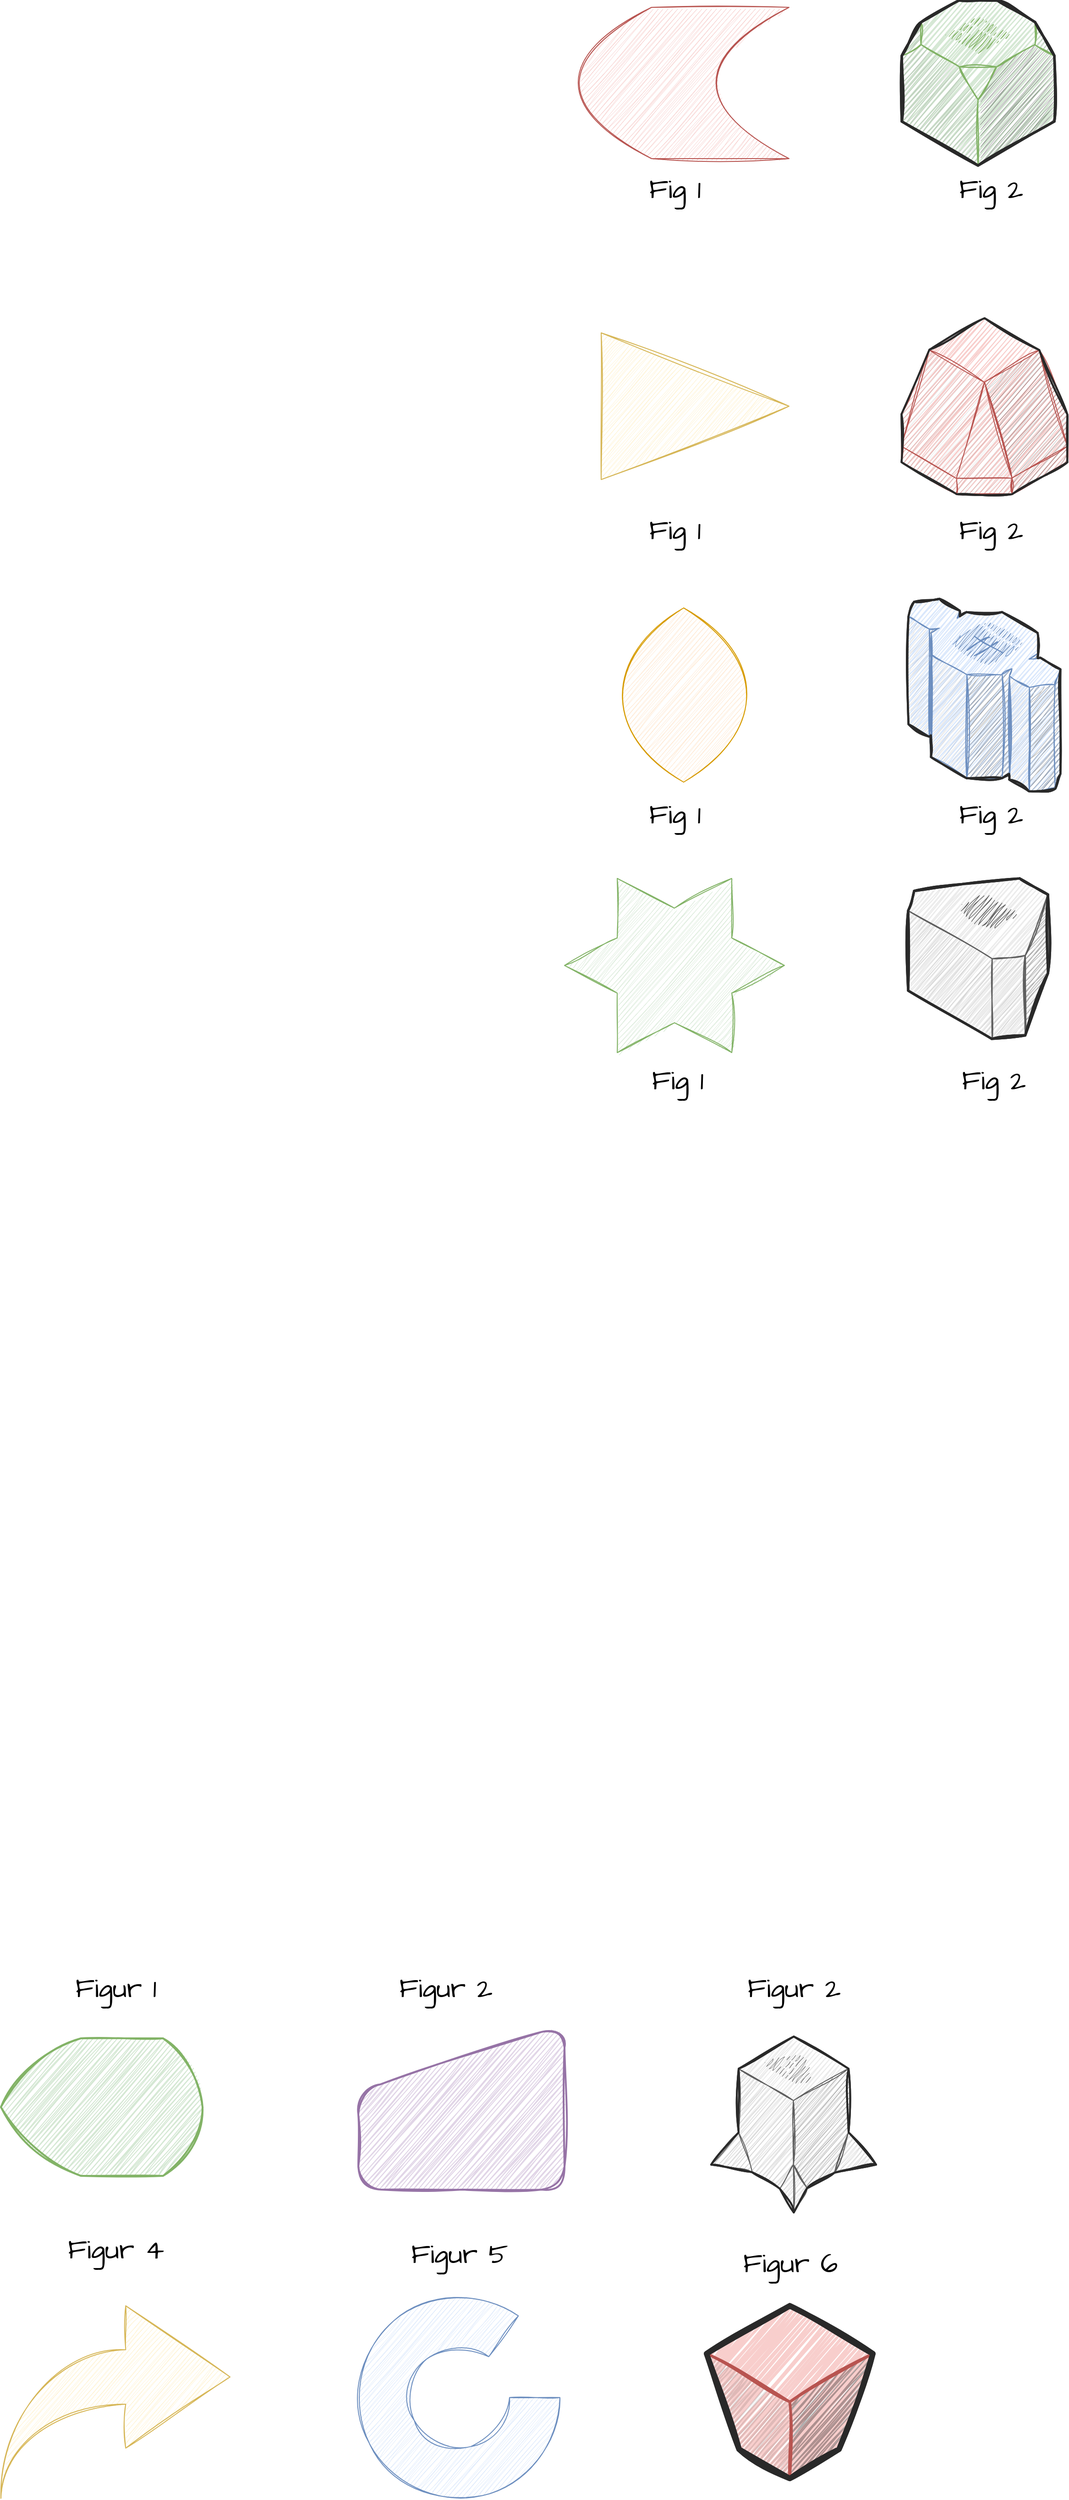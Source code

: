 <mxfile version="24.0.7" type="github">
  <diagram name="Page-1" id="dRB1ol5z7apqpLcJG9-d">
    <mxGraphModel dx="2968" dy="-664" grid="1" gridSize="10" guides="1" tooltips="1" connect="1" arrows="1" fold="1" page="1" pageScale="1" pageWidth="1169" pageHeight="1654" math="0" shadow="0">
      <root>
        <mxCell id="0" />
        <mxCell id="1" parent="0" />
        <mxCell id="vY0MrAUsdMieRHSW__W9-2" value="" style="shape=dataStorage;whiteSpace=wrap;html=1;fixedSize=1;sketch=1;hachureGap=4;jiggle=2;curveFitting=1;fontFamily=Architects Daughter;fontSource=https%3A%2F%2Ffonts.googleapis.com%2Fcss%3Ffamily%3DArchitects%2BDaughter;size=80;fillColor=#f8cecc;strokeColor=#b85450;" vertex="1" parent="1">
          <mxGeometry x="320" y="1715" width="230" height="165" as="geometry" />
        </mxCell>
        <mxCell id="vY0MrAUsdMieRHSW__W9-3" value="Fig 1" style="text;html=1;align=center;verticalAlign=middle;resizable=0;points=[];autosize=1;strokeColor=none;fillColor=none;fontFamily=Architects Daughter;fontSource=https%3A%2F%2Ffonts.googleapis.com%2Fcss%3Ffamily%3DArchitects%2BDaughter;fontSize=30;" vertex="1" parent="1">
          <mxGeometry x="385" y="1888" width="80" height="50" as="geometry" />
        </mxCell>
        <mxCell id="vY0MrAUsdMieRHSW__W9-4" value="Fig 2" style="text;html=1;align=center;verticalAlign=middle;resizable=0;points=[];autosize=1;strokeColor=none;fillColor=none;fontFamily=Architects Daughter;fontSource=https%3A%2F%2Ffonts.googleapis.com%2Fcss%3Ffamily%3DArchitects%2BDaughter;fontSize=30;" vertex="1" parent="1">
          <mxGeometry x="725" y="1888" width="90" height="50" as="geometry" />
        </mxCell>
        <mxCell id="vY0MrAUsdMieRHSW__W9-5" value="" style="triangle;whiteSpace=wrap;html=1;sketch=1;hachureGap=4;jiggle=2;curveFitting=1;fontFamily=Architects Daughter;fontSource=https%3A%2F%2Ffonts.googleapis.com%2Fcss%3Ffamily%3DArchitects%2BDaughter;fillColor=#fff2cc;strokeColor=#d6b656;" vertex="1" parent="1">
          <mxGeometry x="345" y="2070" width="205" height="160" as="geometry" />
        </mxCell>
        <mxCell id="vY0MrAUsdMieRHSW__W9-7" value="Fig 1" style="text;html=1;align=center;verticalAlign=middle;resizable=0;points=[];autosize=1;strokeColor=none;fillColor=none;fontFamily=Architects Daughter;fontSource=https%3A%2F%2Ffonts.googleapis.com%2Fcss%3Ffamily%3DArchitects%2BDaughter;fontSize=30;" vertex="1" parent="1">
          <mxGeometry x="385" y="2260" width="80" height="50" as="geometry" />
        </mxCell>
        <mxCell id="vY0MrAUsdMieRHSW__W9-8" value="Fig 2" style="text;html=1;align=center;verticalAlign=middle;resizable=0;points=[];autosize=1;strokeColor=none;fillColor=none;fontFamily=Architects Daughter;fontSource=https%3A%2F%2Ffonts.googleapis.com%2Fcss%3Ffamily%3DArchitects%2BDaughter;fontSize=30;" vertex="1" parent="1">
          <mxGeometry x="725" y="2260" width="90" height="50" as="geometry" />
        </mxCell>
        <mxCell id="vY0MrAUsdMieRHSW__W9-11" value="Fig 1" style="text;html=1;align=center;verticalAlign=middle;resizable=0;points=[];autosize=1;strokeColor=none;fillColor=none;fontFamily=Architects Daughter;fontSource=https%3A%2F%2Ffonts.googleapis.com%2Fcss%3Ffamily%3DArchitects%2BDaughter;fontSize=30;" vertex="1" parent="1">
          <mxGeometry x="385" y="2570" width="80" height="50" as="geometry" />
        </mxCell>
        <mxCell id="vY0MrAUsdMieRHSW__W9-12" value="Fig 2" style="text;html=1;align=center;verticalAlign=middle;resizable=0;points=[];autosize=1;strokeColor=none;fillColor=none;fontFamily=Architects Daughter;fontSource=https%3A%2F%2Ffonts.googleapis.com%2Fcss%3Ffamily%3DArchitects%2BDaughter;fontSize=30;" vertex="1" parent="1">
          <mxGeometry x="725" y="2570" width="90" height="50" as="geometry" />
        </mxCell>
        <mxCell id="vY0MrAUsdMieRHSW__W9-14" value="" style="whiteSpace=wrap;html=1;shape=mxgraph.basic.pointed_oval;sketch=1;hachureGap=4;jiggle=2;curveFitting=1;fontFamily=Architects Daughter;fontSource=https%3A%2F%2Ffonts.googleapis.com%2Fcss%3Ffamily%3DArchitects%2BDaughter;fillColor=#ffe6cc;strokeColor=#d79b00;" vertex="1" parent="1">
          <mxGeometry x="345" y="2370" width="180" height="190" as="geometry" />
        </mxCell>
        <mxCell id="vY0MrAUsdMieRHSW__W9-15" value="Fig 1" style="text;html=1;align=center;verticalAlign=middle;resizable=0;points=[];autosize=1;strokeColor=none;fillColor=none;fontFamily=Architects Daughter;fontSource=https%3A%2F%2Ffonts.googleapis.com%2Fcss%3Ffamily%3DArchitects%2BDaughter;fontSize=30;" vertex="1" parent="1">
          <mxGeometry x="387.5" y="2860" width="80" height="50" as="geometry" />
        </mxCell>
        <mxCell id="vY0MrAUsdMieRHSW__W9-16" value="Fig 2" style="text;html=1;align=center;verticalAlign=middle;resizable=0;points=[];autosize=1;strokeColor=none;fillColor=none;fontFamily=Architects Daughter;fontSource=https%3A%2F%2Ffonts.googleapis.com%2Fcss%3Ffamily%3DArchitects%2BDaughter;fontSize=30;" vertex="1" parent="1">
          <mxGeometry x="727.5" y="2860" width="90" height="50" as="geometry" />
        </mxCell>
        <mxCell id="vY0MrAUsdMieRHSW__W9-19" value="" style="verticalLabelPosition=bottom;verticalAlign=top;html=1;shape=mxgraph.basic.6_point_star;sketch=1;hachureGap=4;jiggle=2;curveFitting=1;fontFamily=Architects Daughter;fontSource=https%3A%2F%2Ffonts.googleapis.com%2Fcss%3Ffamily%3DArchitects%2BDaughter;fillColor=#d5e8d4;strokeColor=#82b366;" vertex="1" parent="1">
          <mxGeometry x="305" y="2665" width="240" height="190" as="geometry" />
        </mxCell>
        <mxCell id="vY0MrAUsdMieRHSW__W9-20" value="" style="verticalLabelPosition=bottom;html=1;verticalAlign=top;strokeWidth=1;align=center;outlineConnect=0;dashed=0;outlineConnect=0;shape=mxgraph.aws3d.route53;fillColor=#ECECEC;strokeColor=#5E5E5E;aspect=fixed;sketch=1;hachureGap=4;jiggle=2;curveFitting=1;fontFamily=Architects Daughter;fontSource=https%3A%2F%2Ffonts.googleapis.com%2Fcss%3Ffamily%3DArchitects%2BDaughter;" vertex="1" parent="1">
          <mxGeometry x="680" y="2665" width="152.56" height="175" as="geometry" />
        </mxCell>
        <mxCell id="vY0MrAUsdMieRHSW__W9-21" value="" style="verticalLabelPosition=bottom;html=1;verticalAlign=top;strokeWidth=1;align=center;outlineConnect=0;dashed=0;outlineConnect=0;shape=mxgraph.aws3d.elasticMapReduce;fillColor=#d5e8d4;strokeColor=#82b366;aspect=fixed;sketch=1;hachureGap=4;jiggle=2;curveFitting=1;fontFamily=Architects Daughter;fontSource=https%3A%2F%2Ffonts.googleapis.com%2Fcss%3Ffamily%3DArchitects%2BDaughter;" vertex="1" parent="1">
          <mxGeometry x="673.05" y="1707.5" width="166.47" height="180" as="geometry" />
        </mxCell>
        <mxCell id="vY0MrAUsdMieRHSW__W9-22" value="" style="verticalLabelPosition=bottom;html=1;verticalAlign=top;strokeWidth=1;align=center;outlineConnect=0;dashed=0;outlineConnect=0;shape=mxgraph.aws3d.glacier;fillColor=#f8cecc;strokeColor=#b85450;aspect=fixed;sketch=1;hachureGap=4;jiggle=2;curveFitting=1;fontFamily=Architects Daughter;fontSource=https%3A%2F%2Ffonts.googleapis.com%2Fcss%3Ffamily%3DArchitects%2BDaughter;" vertex="1" parent="1">
          <mxGeometry x="672.73" y="2054" width="181" height="192" as="geometry" />
        </mxCell>
        <mxCell id="vY0MrAUsdMieRHSW__W9-23" value="" style="verticalLabelPosition=bottom;html=1;verticalAlign=top;strokeWidth=1;align=center;outlineConnect=0;dashed=0;outlineConnect=0;shape=mxgraph.aws3d.redshift;fillColor=#dae8fc;strokeColor=#6c8ebf;aspect=fixed;sketch=1;hachureGap=4;jiggle=2;curveFitting=1;fontFamily=Architects Daughter;fontSource=https%3A%2F%2Ffonts.googleapis.com%2Fcss%3Ffamily%3DArchitects%2BDaughter;" vertex="1" parent="1">
          <mxGeometry x="680.34" y="2360" width="165.79" height="210" as="geometry" />
        </mxCell>
        <mxCell id="vY0MrAUsdMieRHSW__W9-24" value="" style="verticalLabelPosition=bottom;html=1;verticalAlign=top;strokeWidth=1;align=center;outlineConnect=0;dashed=0;outlineConnect=0;shape=mxgraph.aws3d.searchEngine;fillColor=#ECECEC;strokeColor=#5E5E5E;aspect=fixed;sketch=1;hachureGap=4;jiggle=2;curveFitting=1;fontFamily=Architects Daughter;fontSource=https%3A%2F%2Ffonts.googleapis.com%2Fcss%3Ffamily%3DArchitects%2BDaughter;" vertex="1" parent="1">
          <mxGeometry x="465" y="3928" width="180" height="192" as="geometry" />
        </mxCell>
        <mxCell id="vY0MrAUsdMieRHSW__W9-25" value="" style="verticalLabelPosition=bottom;html=1;verticalAlign=top;strokeWidth=1;align=center;outlineConnect=0;dashed=0;outlineConnect=0;shape=mxgraph.aws3d.s3Bucket;fillColor=#f8cecc;strokeColor=#b85450;aspect=fixed;sketch=1;hachureGap=4;jiggle=2;curveFitting=1;fontFamily=Architects Daughter;fontSource=https%3A%2F%2Ffonts.googleapis.com%2Fcss%3Ffamily%3DArchitects%2BDaughter;" vertex="1" parent="1">
          <mxGeometry x="460" y="4221.71" width="181.5" height="188.29" as="geometry" />
        </mxCell>
        <mxCell id="vY0MrAUsdMieRHSW__W9-26" value="" style="strokeWidth=2;html=1;shape=mxgraph.flowchart.display;whiteSpace=wrap;sketch=1;hachureGap=4;jiggle=2;curveFitting=1;fontFamily=Architects Daughter;fontSource=https%3A%2F%2Ffonts.googleapis.com%2Fcss%3Ffamily%3DArchitects%2BDaughter;fillColor=#d5e8d4;strokeColor=#82b366;" vertex="1" parent="1">
          <mxGeometry x="-310" y="3930" width="220" height="150" as="geometry" />
        </mxCell>
        <mxCell id="vY0MrAUsdMieRHSW__W9-27" value="" style="html=1;shadow=0;dashed=0;align=center;verticalAlign=middle;shape=mxgraph.arrows2.jumpInArrow;dy=29.68;dx=113.81;arrowHead=155.18;sketch=1;hachureGap=4;jiggle=2;curveFitting=1;fontFamily=Architects Daughter;fontSource=https%3A%2F%2Ffonts.googleapis.com%2Fcss%3Ffamily%3DArchitects%2BDaughter;fillColor=#fff2cc;strokeColor=#d6b656;" vertex="1" parent="1">
          <mxGeometry x="-310" y="4221.71" width="250" height="210" as="geometry" />
        </mxCell>
        <mxCell id="vY0MrAUsdMieRHSW__W9-28" value="" style="html=1;strokeWidth=2;shape=manualInput;whiteSpace=wrap;rounded=1;size=73;arcSize=50;sketch=1;hachureGap=4;jiggle=2;curveFitting=1;fontFamily=Architects Daughter;fontSource=https%3A%2F%2Ffonts.googleapis.com%2Fcss%3Ffamily%3DArchitects%2BDaughter;fillColor=#e1d5e7;strokeColor=#9673a6;" vertex="1" parent="1">
          <mxGeometry x="80" y="3915" width="225" height="180" as="geometry" />
        </mxCell>
        <mxCell id="vY0MrAUsdMieRHSW__W9-29" value="" style="verticalLabelPosition=bottom;verticalAlign=top;html=1;shape=mxgraph.basic.partConcEllipse;startAngle=0.25;endAngle=0.1;arcWidth=0.5;sketch=1;hachureGap=4;jiggle=2;curveFitting=1;fontFamily=Architects Daughter;fontSource=https%3A%2F%2Ffonts.googleapis.com%2Fcss%3Ffamily%3DArchitects%2BDaughter;fillColor=#dae8fc;strokeColor=#6c8ebf;" vertex="1" parent="1">
          <mxGeometry x="80" y="4211.71" width="220" height="220" as="geometry" />
        </mxCell>
        <mxCell id="vY0MrAUsdMieRHSW__W9-30" value="&lt;font style=&quot;font-size: 30px;&quot;&gt;Figur 1&lt;/font&gt;" style="text;html=1;align=center;verticalAlign=middle;resizable=0;points=[];autosize=1;strokeColor=none;fillColor=none;fontFamily=Architects Daughter;fontSource=https%3A%2F%2Ffonts.googleapis.com%2Fcss%3Ffamily%3DArchitects%2BDaughter;" vertex="1" parent="1">
          <mxGeometry x="-240" y="3850" width="110" height="50" as="geometry" />
        </mxCell>
        <mxCell id="vY0MrAUsdMieRHSW__W9-31" value="&lt;font style=&quot;font-size: 30px;&quot;&gt;Figur 2&lt;/font&gt;" style="text;html=1;align=center;verticalAlign=middle;resizable=0;points=[];autosize=1;strokeColor=none;fillColor=none;fontFamily=Architects Daughter;fontSource=https%3A%2F%2Ffonts.googleapis.com%2Fcss%3Ffamily%3DArchitects%2BDaughter;" vertex="1" parent="1">
          <mxGeometry x="110" y="3850" width="130" height="50" as="geometry" />
        </mxCell>
        <mxCell id="vY0MrAUsdMieRHSW__W9-32" value="&lt;font style=&quot;font-size: 30px;&quot;&gt;Figur 2&lt;/font&gt;" style="text;html=1;align=center;verticalAlign=middle;resizable=0;points=[];autosize=1;strokeColor=none;fillColor=none;fontFamily=Architects Daughter;fontSource=https%3A%2F%2Ffonts.googleapis.com%2Fcss%3Ffamily%3DArchitects%2BDaughter;" vertex="1" parent="1">
          <mxGeometry x="490" y="3850" width="130" height="50" as="geometry" />
        </mxCell>
        <mxCell id="vY0MrAUsdMieRHSW__W9-33" value="&lt;font style=&quot;font-size: 30px;&quot;&gt;Figur 6&lt;/font&gt;" style="text;html=1;align=center;verticalAlign=middle;resizable=0;points=[];autosize=1;strokeColor=none;fillColor=none;fontFamily=Architects Daughter;fontSource=https%3A%2F%2Ffonts.googleapis.com%2Fcss%3Ffamily%3DArchitects%2BDaughter;" vertex="1" parent="1">
          <mxGeometry x="485.75" y="4150" width="130" height="50" as="geometry" />
        </mxCell>
        <mxCell id="vY0MrAUsdMieRHSW__W9-34" value="&lt;font style=&quot;font-size: 30px;&quot;&gt;Figur 5&lt;/font&gt;" style="text;html=1;align=center;verticalAlign=middle;resizable=0;points=[];autosize=1;strokeColor=none;fillColor=none;fontFamily=Architects Daughter;fontSource=https%3A%2F%2Ffonts.googleapis.com%2Fcss%3Ffamily%3DArchitects%2BDaughter;" vertex="1" parent="1">
          <mxGeometry x="125" y="4140" width="130" height="50" as="geometry" />
        </mxCell>
        <mxCell id="vY0MrAUsdMieRHSW__W9-35" value="&lt;font style=&quot;font-size: 30px;&quot;&gt;Figur 4&lt;/font&gt;" style="text;html=1;align=center;verticalAlign=middle;resizable=0;points=[];autosize=1;strokeColor=none;fillColor=none;fontFamily=Architects Daughter;fontSource=https%3A%2F%2Ffonts.googleapis.com%2Fcss%3Ffamily%3DArchitects%2BDaughter;" vertex="1" parent="1">
          <mxGeometry x="-250" y="4135" width="130" height="50" as="geometry" />
        </mxCell>
      </root>
    </mxGraphModel>
  </diagram>
</mxfile>
